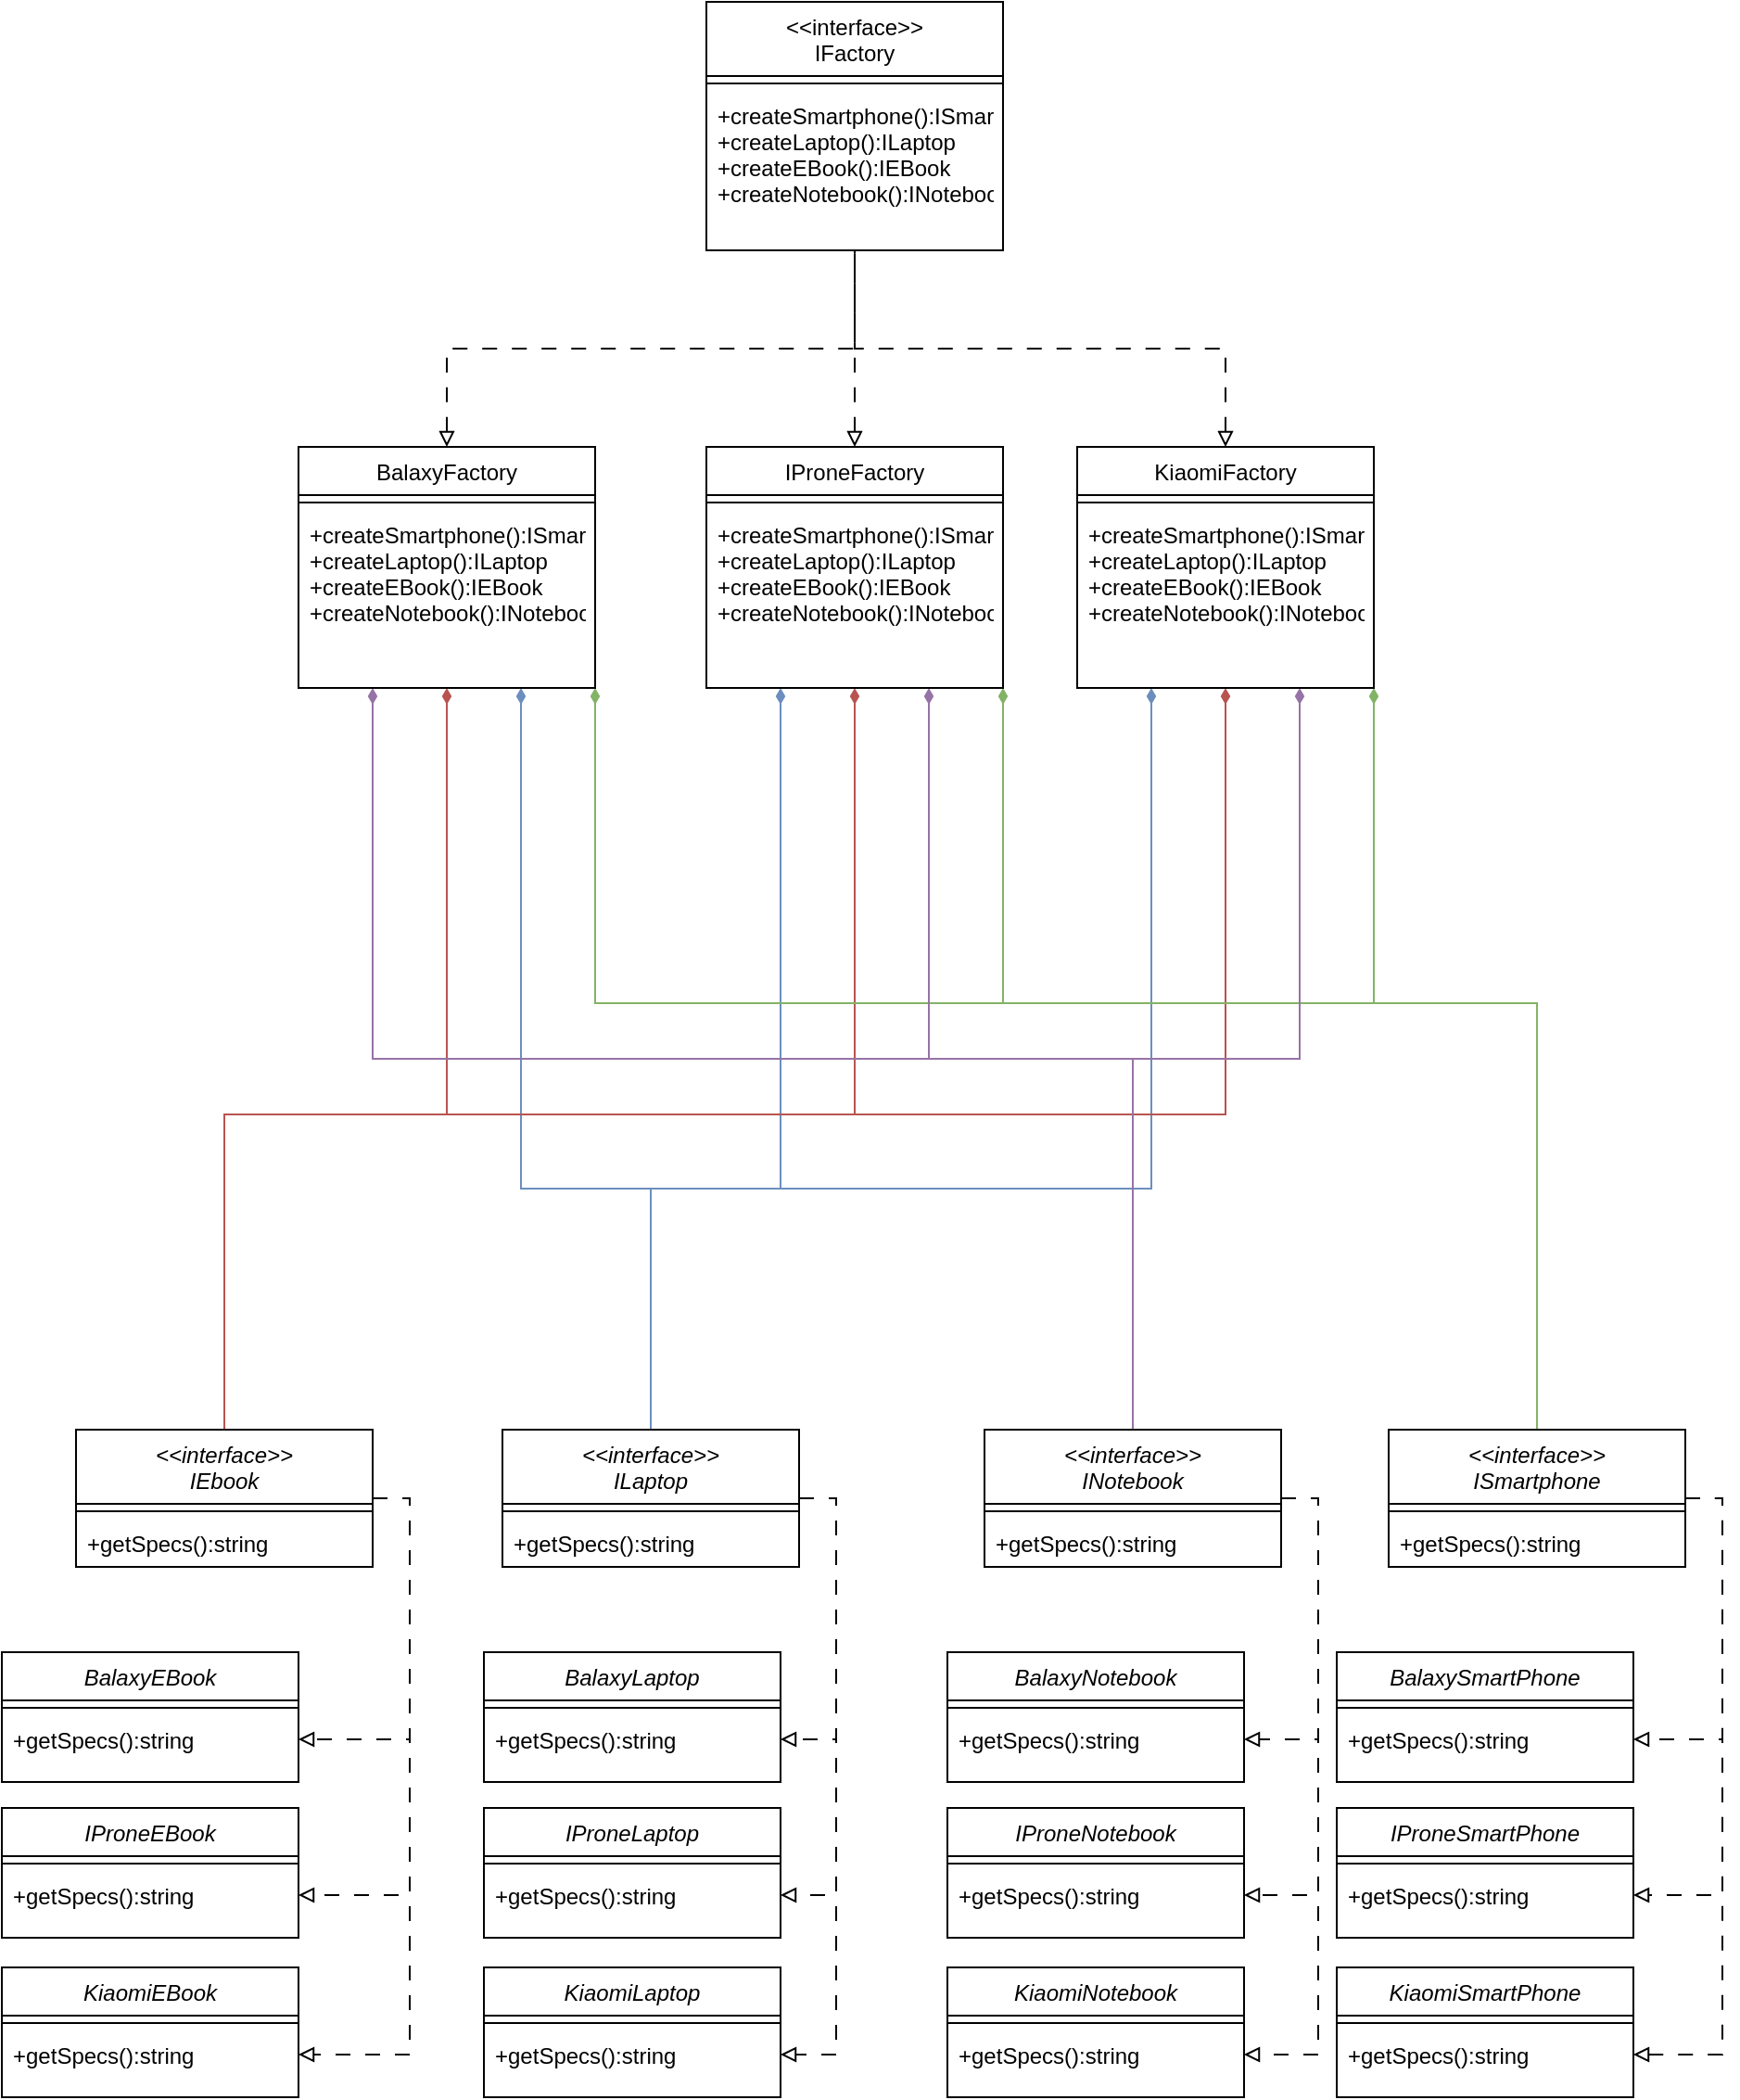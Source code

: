 <mxfile version="24.4.13" type="device">
  <diagram id="C5RBs43oDa-KdzZeNtuy" name="Page-1">
    <mxGraphModel dx="2127" dy="1825" grid="1" gridSize="10" guides="1" tooltips="1" connect="1" arrows="1" fold="1" page="1" pageScale="1" pageWidth="827" pageHeight="1169" math="0" shadow="0">
      <root>
        <mxCell id="WIyWlLk6GJQsqaUBKTNV-0" />
        <mxCell id="WIyWlLk6GJQsqaUBKTNV-1" parent="WIyWlLk6GJQsqaUBKTNV-0" />
        <mxCell id="tYICWVvvMAolvrovgxeN-70" style="edgeStyle=orthogonalEdgeStyle;rounded=0;orthogonalLoop=1;jettySize=auto;html=1;exitX=1;exitY=0.5;exitDx=0;exitDy=0;entryX=1;entryY=0.5;entryDx=0;entryDy=0;dashed=1;dashPattern=8 8;endArrow=block;endFill=0;" edge="1" parent="WIyWlLk6GJQsqaUBKTNV-1" source="zkfFHV4jXpPFQw0GAbJ--0" target="tYICWVvvMAolvrovgxeN-29">
          <mxGeometry relative="1" as="geometry" />
        </mxCell>
        <mxCell id="tYICWVvvMAolvrovgxeN-71" style="edgeStyle=orthogonalEdgeStyle;rounded=0;orthogonalLoop=1;jettySize=auto;html=1;exitX=1;exitY=0.5;exitDx=0;exitDy=0;entryX=1;entryY=0.5;entryDx=0;entryDy=0;dashed=1;dashPattern=8 8;endArrow=block;endFill=0;" edge="1" parent="WIyWlLk6GJQsqaUBKTNV-1" source="zkfFHV4jXpPFQw0GAbJ--0" target="tYICWVvvMAolvrovgxeN-32">
          <mxGeometry relative="1" as="geometry" />
        </mxCell>
        <mxCell id="tYICWVvvMAolvrovgxeN-72" style="edgeStyle=orthogonalEdgeStyle;rounded=0;orthogonalLoop=1;jettySize=auto;html=1;exitX=1;exitY=0.5;exitDx=0;exitDy=0;dashed=1;dashPattern=8 8;endArrow=block;endFill=0;" edge="1" parent="WIyWlLk6GJQsqaUBKTNV-1" source="zkfFHV4jXpPFQw0GAbJ--0" target="tYICWVvvMAolvrovgxeN-35">
          <mxGeometry relative="1" as="geometry" />
        </mxCell>
        <mxCell id="tYICWVvvMAolvrovgxeN-81" style="edgeStyle=orthogonalEdgeStyle;rounded=0;orthogonalLoop=1;jettySize=auto;html=1;exitX=0.5;exitY=0;exitDx=0;exitDy=0;entryX=0.75;entryY=1;entryDx=0;entryDy=0;endArrow=diamondThin;endFill=1;fillColor=#dae8fc;strokeColor=#6c8ebf;" edge="1" parent="WIyWlLk6GJQsqaUBKTNV-1" source="zkfFHV4jXpPFQw0GAbJ--0" target="tYICWVvvMAolvrovgxeN-53">
          <mxGeometry relative="1" as="geometry">
            <Array as="points">
              <mxPoint x="170" y="-110" />
              <mxPoint x="100" y="-110" />
            </Array>
          </mxGeometry>
        </mxCell>
        <mxCell id="tYICWVvvMAolvrovgxeN-82" style="edgeStyle=orthogonalEdgeStyle;rounded=0;orthogonalLoop=1;jettySize=auto;html=1;exitX=0.5;exitY=0;exitDx=0;exitDy=0;entryX=0.25;entryY=1;entryDx=0;entryDy=0;endArrow=diamondThin;endFill=1;fillColor=#dae8fc;strokeColor=#6c8ebf;" edge="1" parent="WIyWlLk6GJQsqaUBKTNV-1" source="zkfFHV4jXpPFQw0GAbJ--0" target="tYICWVvvMAolvrovgxeN-50">
          <mxGeometry relative="1" as="geometry">
            <Array as="points">
              <mxPoint x="170" y="-110" />
              <mxPoint x="240" y="-110" />
            </Array>
          </mxGeometry>
        </mxCell>
        <mxCell id="tYICWVvvMAolvrovgxeN-83" style="edgeStyle=orthogonalEdgeStyle;rounded=0;orthogonalLoop=1;jettySize=auto;html=1;exitX=0.5;exitY=0;exitDx=0;exitDy=0;entryX=0.25;entryY=1;entryDx=0;entryDy=0;endArrow=diamondThin;endFill=1;fillColor=#dae8fc;strokeColor=#6c8ebf;" edge="1" parent="WIyWlLk6GJQsqaUBKTNV-1" source="zkfFHV4jXpPFQw0GAbJ--0" target="tYICWVvvMAolvrovgxeN-47">
          <mxGeometry relative="1" as="geometry">
            <Array as="points">
              <mxPoint x="170" y="-110" />
              <mxPoint x="440" y="-110" />
            </Array>
          </mxGeometry>
        </mxCell>
        <mxCell id="zkfFHV4jXpPFQw0GAbJ--0" value="&lt;&lt;interface&gt;&gt;&#xa;ILaptop" style="swimlane;fontStyle=2;align=center;verticalAlign=top;childLayout=stackLayout;horizontal=1;startSize=40;horizontalStack=0;resizeParent=1;resizeLast=0;collapsible=1;marginBottom=0;rounded=0;shadow=0;strokeWidth=1;" parent="WIyWlLk6GJQsqaUBKTNV-1" vertex="1">
          <mxGeometry x="90" y="20" width="160" height="74" as="geometry">
            <mxRectangle x="230" y="140" width="160" height="26" as="alternateBounds" />
          </mxGeometry>
        </mxCell>
        <mxCell id="zkfFHV4jXpPFQw0GAbJ--4" value="" style="line;html=1;strokeWidth=1;align=left;verticalAlign=middle;spacingTop=-1;spacingLeft=3;spacingRight=3;rotatable=0;labelPosition=right;points=[];portConstraint=eastwest;" parent="zkfFHV4jXpPFQw0GAbJ--0" vertex="1">
          <mxGeometry y="40" width="160" height="8" as="geometry" />
        </mxCell>
        <mxCell id="zkfFHV4jXpPFQw0GAbJ--5" value="+getSpecs():string" style="text;align=left;verticalAlign=top;spacingLeft=4;spacingRight=4;overflow=hidden;rotatable=0;points=[[0,0.5],[1,0.5]];portConstraint=eastwest;" parent="zkfFHV4jXpPFQw0GAbJ--0" vertex="1">
          <mxGeometry y="48" width="160" height="26" as="geometry" />
        </mxCell>
        <mxCell id="zkfFHV4jXpPFQw0GAbJ--17" value="&lt;&lt;interface&gt;&gt;&#xa;IFactory" style="swimlane;fontStyle=0;align=center;verticalAlign=top;childLayout=stackLayout;horizontal=1;startSize=40;horizontalStack=0;resizeParent=1;resizeLast=0;collapsible=1;marginBottom=0;rounded=0;shadow=0;strokeWidth=1;" parent="WIyWlLk6GJQsqaUBKTNV-1" vertex="1">
          <mxGeometry x="200" y="-750" width="160" height="134" as="geometry">
            <mxRectangle x="550" y="140" width="160" height="26" as="alternateBounds" />
          </mxGeometry>
        </mxCell>
        <mxCell id="zkfFHV4jXpPFQw0GAbJ--23" value="" style="line;html=1;strokeWidth=1;align=left;verticalAlign=middle;spacingTop=-1;spacingLeft=3;spacingRight=3;rotatable=0;labelPosition=right;points=[];portConstraint=eastwest;" parent="zkfFHV4jXpPFQw0GAbJ--17" vertex="1">
          <mxGeometry y="40" width="160" height="8" as="geometry" />
        </mxCell>
        <mxCell id="zkfFHV4jXpPFQw0GAbJ--25" value="+createSmartphone():ISmartPhone&#xa;+createLaptop():ILaptop&#xa;+createEBook():IEBook&#xa;+createNotebook():INotebook&#xa;" style="text;align=left;verticalAlign=top;spacingLeft=4;spacingRight=4;overflow=hidden;rotatable=0;points=[[0,0.5],[1,0.5]];portConstraint=eastwest;" parent="zkfFHV4jXpPFQw0GAbJ--17" vertex="1">
          <mxGeometry y="48" width="160" height="86" as="geometry" />
        </mxCell>
        <mxCell id="tYICWVvvMAolvrovgxeN-73" style="edgeStyle=orthogonalEdgeStyle;rounded=0;orthogonalLoop=1;jettySize=auto;html=1;exitX=1;exitY=0.5;exitDx=0;exitDy=0;dashed=1;dashPattern=8 8;endArrow=block;endFill=0;" edge="1" parent="WIyWlLk6GJQsqaUBKTNV-1" source="tYICWVvvMAolvrovgxeN-0" target="tYICWVvvMAolvrovgxeN-38">
          <mxGeometry relative="1" as="geometry" />
        </mxCell>
        <mxCell id="tYICWVvvMAolvrovgxeN-74" style="edgeStyle=orthogonalEdgeStyle;rounded=0;orthogonalLoop=1;jettySize=auto;html=1;exitX=1;exitY=0.5;exitDx=0;exitDy=0;entryX=1;entryY=0.5;entryDx=0;entryDy=0;dashed=1;dashPattern=8 8;endArrow=block;endFill=0;" edge="1" parent="WIyWlLk6GJQsqaUBKTNV-1" source="tYICWVvvMAolvrovgxeN-0" target="tYICWVvvMAolvrovgxeN-41">
          <mxGeometry relative="1" as="geometry" />
        </mxCell>
        <mxCell id="tYICWVvvMAolvrovgxeN-75" style="edgeStyle=orthogonalEdgeStyle;rounded=0;orthogonalLoop=1;jettySize=auto;html=1;exitX=1;exitY=0.5;exitDx=0;exitDy=0;entryX=1;entryY=0.5;entryDx=0;entryDy=0;dashed=1;dashPattern=8 8;endArrow=block;endFill=0;" edge="1" parent="WIyWlLk6GJQsqaUBKTNV-1" source="tYICWVvvMAolvrovgxeN-0" target="tYICWVvvMAolvrovgxeN-44">
          <mxGeometry relative="1" as="geometry" />
        </mxCell>
        <mxCell id="tYICWVvvMAolvrovgxeN-76" style="edgeStyle=orthogonalEdgeStyle;rounded=0;orthogonalLoop=1;jettySize=auto;html=1;exitX=0.5;exitY=0;exitDx=0;exitDy=0;entryX=0.5;entryY=1;entryDx=0;entryDy=0;startArrow=none;startFill=0;endArrow=diamondThin;endFill=1;fillColor=#f8cecc;strokeColor=#b85450;" edge="1" parent="WIyWlLk6GJQsqaUBKTNV-1" source="tYICWVvvMAolvrovgxeN-0" target="tYICWVvvMAolvrovgxeN-53">
          <mxGeometry relative="1" as="geometry">
            <Array as="points">
              <mxPoint x="-60" y="-150" />
              <mxPoint x="60" y="-150" />
            </Array>
          </mxGeometry>
        </mxCell>
        <mxCell id="tYICWVvvMAolvrovgxeN-77" style="edgeStyle=orthogonalEdgeStyle;rounded=0;orthogonalLoop=1;jettySize=auto;html=1;exitX=0.5;exitY=0;exitDx=0;exitDy=0;entryX=0.5;entryY=1;entryDx=0;entryDy=0;endArrow=diamondThin;endFill=1;fillColor=#f8cecc;strokeColor=#b85450;" edge="1" parent="WIyWlLk6GJQsqaUBKTNV-1" source="tYICWVvvMAolvrovgxeN-0" target="tYICWVvvMAolvrovgxeN-50">
          <mxGeometry relative="1" as="geometry">
            <Array as="points">
              <mxPoint x="-60" y="-150" />
              <mxPoint x="280" y="-150" />
            </Array>
          </mxGeometry>
        </mxCell>
        <mxCell id="tYICWVvvMAolvrovgxeN-78" style="edgeStyle=orthogonalEdgeStyle;rounded=0;orthogonalLoop=1;jettySize=auto;html=1;exitX=0.5;exitY=0;exitDx=0;exitDy=0;entryX=0.5;entryY=1;entryDx=0;entryDy=0;endArrow=diamondThin;endFill=1;fillColor=#f8cecc;strokeColor=#b85450;" edge="1" parent="WIyWlLk6GJQsqaUBKTNV-1" source="tYICWVvvMAolvrovgxeN-0" target="tYICWVvvMAolvrovgxeN-47">
          <mxGeometry relative="1" as="geometry">
            <Array as="points">
              <mxPoint x="-60" y="-150" />
              <mxPoint x="480" y="-150" />
            </Array>
          </mxGeometry>
        </mxCell>
        <mxCell id="tYICWVvvMAolvrovgxeN-0" value="&lt;&lt;interface&gt;&gt;&#xa;IEbook" style="swimlane;fontStyle=2;align=center;verticalAlign=top;childLayout=stackLayout;horizontal=1;startSize=40;horizontalStack=0;resizeParent=1;resizeLast=0;collapsible=1;marginBottom=0;rounded=0;shadow=0;strokeWidth=1;" vertex="1" parent="WIyWlLk6GJQsqaUBKTNV-1">
          <mxGeometry x="-140" y="20" width="160" height="74" as="geometry">
            <mxRectangle x="230" y="140" width="160" height="26" as="alternateBounds" />
          </mxGeometry>
        </mxCell>
        <mxCell id="tYICWVvvMAolvrovgxeN-1" value="" style="line;html=1;strokeWidth=1;align=left;verticalAlign=middle;spacingTop=-1;spacingLeft=3;spacingRight=3;rotatable=0;labelPosition=right;points=[];portConstraint=eastwest;" vertex="1" parent="tYICWVvvMAolvrovgxeN-0">
          <mxGeometry y="40" width="160" height="8" as="geometry" />
        </mxCell>
        <mxCell id="tYICWVvvMAolvrovgxeN-2" value="+getSpecs():string" style="text;align=left;verticalAlign=top;spacingLeft=4;spacingRight=4;overflow=hidden;rotatable=0;points=[[0,0.5],[1,0.5]];portConstraint=eastwest;" vertex="1" parent="tYICWVvvMAolvrovgxeN-0">
          <mxGeometry y="48" width="160" height="26" as="geometry" />
        </mxCell>
        <mxCell id="tYICWVvvMAolvrovgxeN-64" style="edgeStyle=orthogonalEdgeStyle;rounded=0;orthogonalLoop=1;jettySize=auto;html=1;exitX=1;exitY=0.5;exitDx=0;exitDy=0;entryX=1;entryY=0.5;entryDx=0;entryDy=0;dashed=1;dashPattern=8 8;endArrow=block;endFill=0;" edge="1" parent="WIyWlLk6GJQsqaUBKTNV-1" source="tYICWVvvMAolvrovgxeN-3" target="tYICWVvvMAolvrovgxeN-14">
          <mxGeometry relative="1" as="geometry" />
        </mxCell>
        <mxCell id="tYICWVvvMAolvrovgxeN-65" style="edgeStyle=orthogonalEdgeStyle;rounded=0;orthogonalLoop=1;jettySize=auto;html=1;exitX=1;exitY=0.5;exitDx=0;exitDy=0;entryX=1;entryY=0.5;entryDx=0;entryDy=0;dashed=1;dashPattern=8 8;endArrow=block;endFill=0;" edge="1" parent="WIyWlLk6GJQsqaUBKTNV-1" source="tYICWVvvMAolvrovgxeN-3" target="tYICWVvvMAolvrovgxeN-17">
          <mxGeometry relative="1" as="geometry" />
        </mxCell>
        <mxCell id="tYICWVvvMAolvrovgxeN-87" style="edgeStyle=orthogonalEdgeStyle;rounded=0;orthogonalLoop=1;jettySize=auto;html=1;exitX=0.5;exitY=0;exitDx=0;exitDy=0;entryX=1;entryY=1;entryDx=0;entryDy=0;endArrow=diamondThin;endFill=1;fillColor=#d5e8d4;strokeColor=#82b366;" edge="1" parent="WIyWlLk6GJQsqaUBKTNV-1" source="tYICWVvvMAolvrovgxeN-3" target="tYICWVvvMAolvrovgxeN-47">
          <mxGeometry relative="1" as="geometry">
            <Array as="points">
              <mxPoint x="648" y="-210" />
              <mxPoint x="560" y="-210" />
            </Array>
          </mxGeometry>
        </mxCell>
        <mxCell id="tYICWVvvMAolvrovgxeN-88" style="edgeStyle=orthogonalEdgeStyle;rounded=0;orthogonalLoop=1;jettySize=auto;html=1;exitX=0.5;exitY=0;exitDx=0;exitDy=0;entryX=1;entryY=1;entryDx=0;entryDy=0;endArrow=diamondThin;endFill=1;fillColor=#d5e8d4;strokeColor=#82b366;" edge="1" parent="WIyWlLk6GJQsqaUBKTNV-1" source="tYICWVvvMAolvrovgxeN-3" target="tYICWVvvMAolvrovgxeN-50">
          <mxGeometry relative="1" as="geometry">
            <Array as="points">
              <mxPoint x="648" y="-210" />
              <mxPoint x="360" y="-210" />
            </Array>
          </mxGeometry>
        </mxCell>
        <mxCell id="tYICWVvvMAolvrovgxeN-89" style="edgeStyle=orthogonalEdgeStyle;rounded=0;orthogonalLoop=1;jettySize=auto;html=1;exitX=0.5;exitY=0;exitDx=0;exitDy=0;entryX=1;entryY=1;entryDx=0;entryDy=0;endArrow=diamondThin;endFill=1;fillColor=#d5e8d4;strokeColor=#82b366;" edge="1" parent="WIyWlLk6GJQsqaUBKTNV-1" source="tYICWVvvMAolvrovgxeN-3" target="tYICWVvvMAolvrovgxeN-53">
          <mxGeometry relative="1" as="geometry">
            <Array as="points">
              <mxPoint x="648" y="-210" />
              <mxPoint x="140" y="-210" />
            </Array>
          </mxGeometry>
        </mxCell>
        <mxCell id="tYICWVvvMAolvrovgxeN-3" value="&lt;&lt;interface&gt;&gt;&#xa;ISmartphone" style="swimlane;fontStyle=2;align=center;verticalAlign=top;childLayout=stackLayout;horizontal=1;startSize=40;horizontalStack=0;resizeParent=1;resizeLast=0;collapsible=1;marginBottom=0;rounded=0;shadow=0;strokeWidth=1;" vertex="1" parent="WIyWlLk6GJQsqaUBKTNV-1">
          <mxGeometry x="568" y="20" width="160" height="74" as="geometry">
            <mxRectangle x="230" y="140" width="160" height="26" as="alternateBounds" />
          </mxGeometry>
        </mxCell>
        <mxCell id="tYICWVvvMAolvrovgxeN-4" value="" style="line;html=1;strokeWidth=1;align=left;verticalAlign=middle;spacingTop=-1;spacingLeft=3;spacingRight=3;rotatable=0;labelPosition=right;points=[];portConstraint=eastwest;" vertex="1" parent="tYICWVvvMAolvrovgxeN-3">
          <mxGeometry y="40" width="160" height="8" as="geometry" />
        </mxCell>
        <mxCell id="tYICWVvvMAolvrovgxeN-5" value="+getSpecs():string" style="text;align=left;verticalAlign=top;spacingLeft=4;spacingRight=4;overflow=hidden;rotatable=0;points=[[0,0.5],[1,0.5]];portConstraint=eastwest;" vertex="1" parent="tYICWVvvMAolvrovgxeN-3">
          <mxGeometry y="48" width="160" height="26" as="geometry" />
        </mxCell>
        <mxCell id="tYICWVvvMAolvrovgxeN-66" style="edgeStyle=orthogonalEdgeStyle;rounded=0;orthogonalLoop=1;jettySize=auto;html=1;exitX=1;exitY=0.5;exitDx=0;exitDy=0;entryX=1;entryY=0.5;entryDx=0;entryDy=0;dashed=1;dashPattern=8 8;endArrow=block;endFill=0;" edge="1" parent="WIyWlLk6GJQsqaUBKTNV-1" source="tYICWVvvMAolvrovgxeN-6" target="tYICWVvvMAolvrovgxeN-20">
          <mxGeometry relative="1" as="geometry" />
        </mxCell>
        <mxCell id="tYICWVvvMAolvrovgxeN-67" style="edgeStyle=orthogonalEdgeStyle;rounded=0;orthogonalLoop=1;jettySize=auto;html=1;exitX=1;exitY=0.5;exitDx=0;exitDy=0;entryX=1;entryY=0.5;entryDx=0;entryDy=0;dashed=1;dashPattern=8 8;endArrow=block;endFill=0;" edge="1" parent="WIyWlLk6GJQsqaUBKTNV-1" source="tYICWVvvMAolvrovgxeN-6" target="tYICWVvvMAolvrovgxeN-23">
          <mxGeometry relative="1" as="geometry" />
        </mxCell>
        <mxCell id="tYICWVvvMAolvrovgxeN-68" style="edgeStyle=orthogonalEdgeStyle;rounded=0;orthogonalLoop=1;jettySize=auto;html=1;exitX=1;exitY=0.5;exitDx=0;exitDy=0;dashed=1;dashPattern=8 8;endArrow=block;endFill=0;" edge="1" parent="WIyWlLk6GJQsqaUBKTNV-1" source="tYICWVvvMAolvrovgxeN-6" target="tYICWVvvMAolvrovgxeN-26">
          <mxGeometry relative="1" as="geometry" />
        </mxCell>
        <mxCell id="tYICWVvvMAolvrovgxeN-84" style="edgeStyle=orthogonalEdgeStyle;rounded=0;orthogonalLoop=1;jettySize=auto;html=1;exitX=0.5;exitY=0;exitDx=0;exitDy=0;entryX=0.25;entryY=1;entryDx=0;entryDy=0;endArrow=diamondThin;endFill=1;fillColor=#e1d5e7;strokeColor=#9673a6;" edge="1" parent="WIyWlLk6GJQsqaUBKTNV-1" source="tYICWVvvMAolvrovgxeN-6" target="tYICWVvvMAolvrovgxeN-53">
          <mxGeometry relative="1" as="geometry" />
        </mxCell>
        <mxCell id="tYICWVvvMAolvrovgxeN-85" style="edgeStyle=orthogonalEdgeStyle;rounded=0;orthogonalLoop=1;jettySize=auto;html=1;exitX=0.5;exitY=0;exitDx=0;exitDy=0;entryX=0.75;entryY=1;entryDx=0;entryDy=0;endArrow=diamondThin;endFill=1;fillColor=#e1d5e7;strokeColor=#9673a6;" edge="1" parent="WIyWlLk6GJQsqaUBKTNV-1" source="tYICWVvvMAolvrovgxeN-6" target="tYICWVvvMAolvrovgxeN-50">
          <mxGeometry relative="1" as="geometry" />
        </mxCell>
        <mxCell id="tYICWVvvMAolvrovgxeN-86" style="edgeStyle=orthogonalEdgeStyle;rounded=0;orthogonalLoop=1;jettySize=auto;html=1;exitX=0.5;exitY=0;exitDx=0;exitDy=0;entryX=0.75;entryY=1;entryDx=0;entryDy=0;endArrow=diamondThin;endFill=1;fillColor=#e1d5e7;strokeColor=#9673a6;" edge="1" parent="WIyWlLk6GJQsqaUBKTNV-1" source="tYICWVvvMAolvrovgxeN-6" target="tYICWVvvMAolvrovgxeN-47">
          <mxGeometry relative="1" as="geometry" />
        </mxCell>
        <mxCell id="tYICWVvvMAolvrovgxeN-6" value="&lt;&lt;interface&gt;&gt;&#xa;INotebook" style="swimlane;fontStyle=2;align=center;verticalAlign=top;childLayout=stackLayout;horizontal=1;startSize=40;horizontalStack=0;resizeParent=1;resizeLast=0;collapsible=1;marginBottom=0;rounded=0;shadow=0;strokeWidth=1;" vertex="1" parent="WIyWlLk6GJQsqaUBKTNV-1">
          <mxGeometry x="350" y="20" width="160" height="74" as="geometry">
            <mxRectangle x="230" y="140" width="160" height="26" as="alternateBounds" />
          </mxGeometry>
        </mxCell>
        <mxCell id="tYICWVvvMAolvrovgxeN-7" value="" style="line;html=1;strokeWidth=1;align=left;verticalAlign=middle;spacingTop=-1;spacingLeft=3;spacingRight=3;rotatable=0;labelPosition=right;points=[];portConstraint=eastwest;" vertex="1" parent="tYICWVvvMAolvrovgxeN-6">
          <mxGeometry y="40" width="160" height="8" as="geometry" />
        </mxCell>
        <mxCell id="tYICWVvvMAolvrovgxeN-8" value="+getSpecs():string" style="text;align=left;verticalAlign=top;spacingLeft=4;spacingRight=4;overflow=hidden;rotatable=0;points=[[0,0.5],[1,0.5]];portConstraint=eastwest;" vertex="1" parent="tYICWVvvMAolvrovgxeN-6">
          <mxGeometry y="48" width="160" height="26" as="geometry" />
        </mxCell>
        <mxCell id="tYICWVvvMAolvrovgxeN-9" value="KiaomiSmartPhone" style="swimlane;fontStyle=2;align=center;verticalAlign=top;childLayout=stackLayout;horizontal=1;startSize=26;horizontalStack=0;resizeParent=1;resizeLast=0;collapsible=1;marginBottom=0;rounded=0;shadow=0;strokeWidth=1;" vertex="1" parent="WIyWlLk6GJQsqaUBKTNV-1">
          <mxGeometry x="540" y="310" width="160" height="70" as="geometry">
            <mxRectangle x="230" y="140" width="160" height="26" as="alternateBounds" />
          </mxGeometry>
        </mxCell>
        <mxCell id="tYICWVvvMAolvrovgxeN-10" value="" style="line;html=1;strokeWidth=1;align=left;verticalAlign=middle;spacingTop=-1;spacingLeft=3;spacingRight=3;rotatable=0;labelPosition=right;points=[];portConstraint=eastwest;" vertex="1" parent="tYICWVvvMAolvrovgxeN-9">
          <mxGeometry y="26" width="160" height="8" as="geometry" />
        </mxCell>
        <mxCell id="tYICWVvvMAolvrovgxeN-11" value="+getSpecs():string" style="text;align=left;verticalAlign=top;spacingLeft=4;spacingRight=4;overflow=hidden;rotatable=0;points=[[0,0.5],[1,0.5]];portConstraint=eastwest;" vertex="1" parent="tYICWVvvMAolvrovgxeN-9">
          <mxGeometry y="34" width="160" height="26" as="geometry" />
        </mxCell>
        <mxCell id="tYICWVvvMAolvrovgxeN-12" value="IProneSmartPhone" style="swimlane;fontStyle=2;align=center;verticalAlign=top;childLayout=stackLayout;horizontal=1;startSize=26;horizontalStack=0;resizeParent=1;resizeLast=0;collapsible=1;marginBottom=0;rounded=0;shadow=0;strokeWidth=1;" vertex="1" parent="WIyWlLk6GJQsqaUBKTNV-1">
          <mxGeometry x="540" y="224" width="160" height="70" as="geometry">
            <mxRectangle x="230" y="140" width="160" height="26" as="alternateBounds" />
          </mxGeometry>
        </mxCell>
        <mxCell id="tYICWVvvMAolvrovgxeN-13" value="" style="line;html=1;strokeWidth=1;align=left;verticalAlign=middle;spacingTop=-1;spacingLeft=3;spacingRight=3;rotatable=0;labelPosition=right;points=[];portConstraint=eastwest;" vertex="1" parent="tYICWVvvMAolvrovgxeN-12">
          <mxGeometry y="26" width="160" height="8" as="geometry" />
        </mxCell>
        <mxCell id="tYICWVvvMAolvrovgxeN-14" value="+getSpecs():string" style="text;align=left;verticalAlign=top;spacingLeft=4;spacingRight=4;overflow=hidden;rotatable=0;points=[[0,0.5],[1,0.5]];portConstraint=eastwest;" vertex="1" parent="tYICWVvvMAolvrovgxeN-12">
          <mxGeometry y="34" width="160" height="26" as="geometry" />
        </mxCell>
        <mxCell id="tYICWVvvMAolvrovgxeN-15" value="BalaxySmartPhone" style="swimlane;fontStyle=2;align=center;verticalAlign=top;childLayout=stackLayout;horizontal=1;startSize=26;horizontalStack=0;resizeParent=1;resizeLast=0;collapsible=1;marginBottom=0;rounded=0;shadow=0;strokeWidth=1;" vertex="1" parent="WIyWlLk6GJQsqaUBKTNV-1">
          <mxGeometry x="540" y="140" width="160" height="70" as="geometry">
            <mxRectangle x="230" y="140" width="160" height="26" as="alternateBounds" />
          </mxGeometry>
        </mxCell>
        <mxCell id="tYICWVvvMAolvrovgxeN-16" value="" style="line;html=1;strokeWidth=1;align=left;verticalAlign=middle;spacingTop=-1;spacingLeft=3;spacingRight=3;rotatable=0;labelPosition=right;points=[];portConstraint=eastwest;" vertex="1" parent="tYICWVvvMAolvrovgxeN-15">
          <mxGeometry y="26" width="160" height="8" as="geometry" />
        </mxCell>
        <mxCell id="tYICWVvvMAolvrovgxeN-17" value="+getSpecs():string" style="text;align=left;verticalAlign=top;spacingLeft=4;spacingRight=4;overflow=hidden;rotatable=0;points=[[0,0.5],[1,0.5]];portConstraint=eastwest;" vertex="1" parent="tYICWVvvMAolvrovgxeN-15">
          <mxGeometry y="34" width="160" height="26" as="geometry" />
        </mxCell>
        <mxCell id="tYICWVvvMAolvrovgxeN-18" value="KiaomiNotebook" style="swimlane;fontStyle=2;align=center;verticalAlign=top;childLayout=stackLayout;horizontal=1;startSize=26;horizontalStack=0;resizeParent=1;resizeLast=0;collapsible=1;marginBottom=0;rounded=0;shadow=0;strokeWidth=1;" vertex="1" parent="WIyWlLk6GJQsqaUBKTNV-1">
          <mxGeometry x="330" y="310" width="160" height="70" as="geometry">
            <mxRectangle x="230" y="140" width="160" height="26" as="alternateBounds" />
          </mxGeometry>
        </mxCell>
        <mxCell id="tYICWVvvMAolvrovgxeN-19" value="" style="line;html=1;strokeWidth=1;align=left;verticalAlign=middle;spacingTop=-1;spacingLeft=3;spacingRight=3;rotatable=0;labelPosition=right;points=[];portConstraint=eastwest;" vertex="1" parent="tYICWVvvMAolvrovgxeN-18">
          <mxGeometry y="26" width="160" height="8" as="geometry" />
        </mxCell>
        <mxCell id="tYICWVvvMAolvrovgxeN-20" value="+getSpecs():string" style="text;align=left;verticalAlign=top;spacingLeft=4;spacingRight=4;overflow=hidden;rotatable=0;points=[[0,0.5],[1,0.5]];portConstraint=eastwest;" vertex="1" parent="tYICWVvvMAolvrovgxeN-18">
          <mxGeometry y="34" width="160" height="26" as="geometry" />
        </mxCell>
        <mxCell id="tYICWVvvMAolvrovgxeN-21" value="IProneNotebook" style="swimlane;fontStyle=2;align=center;verticalAlign=top;childLayout=stackLayout;horizontal=1;startSize=26;horizontalStack=0;resizeParent=1;resizeLast=0;collapsible=1;marginBottom=0;rounded=0;shadow=0;strokeWidth=1;" vertex="1" parent="WIyWlLk6GJQsqaUBKTNV-1">
          <mxGeometry x="330" y="224" width="160" height="70" as="geometry">
            <mxRectangle x="230" y="140" width="160" height="26" as="alternateBounds" />
          </mxGeometry>
        </mxCell>
        <mxCell id="tYICWVvvMAolvrovgxeN-22" value="" style="line;html=1;strokeWidth=1;align=left;verticalAlign=middle;spacingTop=-1;spacingLeft=3;spacingRight=3;rotatable=0;labelPosition=right;points=[];portConstraint=eastwest;" vertex="1" parent="tYICWVvvMAolvrovgxeN-21">
          <mxGeometry y="26" width="160" height="8" as="geometry" />
        </mxCell>
        <mxCell id="tYICWVvvMAolvrovgxeN-23" value="+getSpecs():string" style="text;align=left;verticalAlign=top;spacingLeft=4;spacingRight=4;overflow=hidden;rotatable=0;points=[[0,0.5],[1,0.5]];portConstraint=eastwest;" vertex="1" parent="tYICWVvvMAolvrovgxeN-21">
          <mxGeometry y="34" width="160" height="26" as="geometry" />
        </mxCell>
        <mxCell id="tYICWVvvMAolvrovgxeN-24" value="BalaxyNotebook" style="swimlane;fontStyle=2;align=center;verticalAlign=top;childLayout=stackLayout;horizontal=1;startSize=26;horizontalStack=0;resizeParent=1;resizeLast=0;collapsible=1;marginBottom=0;rounded=0;shadow=0;strokeWidth=1;" vertex="1" parent="WIyWlLk6GJQsqaUBKTNV-1">
          <mxGeometry x="330" y="140" width="160" height="70" as="geometry">
            <mxRectangle x="230" y="140" width="160" height="26" as="alternateBounds" />
          </mxGeometry>
        </mxCell>
        <mxCell id="tYICWVvvMAolvrovgxeN-25" value="" style="line;html=1;strokeWidth=1;align=left;verticalAlign=middle;spacingTop=-1;spacingLeft=3;spacingRight=3;rotatable=0;labelPosition=right;points=[];portConstraint=eastwest;" vertex="1" parent="tYICWVvvMAolvrovgxeN-24">
          <mxGeometry y="26" width="160" height="8" as="geometry" />
        </mxCell>
        <mxCell id="tYICWVvvMAolvrovgxeN-26" value="+getSpecs():string" style="text;align=left;verticalAlign=top;spacingLeft=4;spacingRight=4;overflow=hidden;rotatable=0;points=[[0,0.5],[1,0.5]];portConstraint=eastwest;" vertex="1" parent="tYICWVvvMAolvrovgxeN-24">
          <mxGeometry y="34" width="160" height="26" as="geometry" />
        </mxCell>
        <mxCell id="tYICWVvvMAolvrovgxeN-27" value="KiaomiLaptop" style="swimlane;fontStyle=2;align=center;verticalAlign=top;childLayout=stackLayout;horizontal=1;startSize=26;horizontalStack=0;resizeParent=1;resizeLast=0;collapsible=1;marginBottom=0;rounded=0;shadow=0;strokeWidth=1;" vertex="1" parent="WIyWlLk6GJQsqaUBKTNV-1">
          <mxGeometry x="80" y="310" width="160" height="70" as="geometry">
            <mxRectangle x="230" y="140" width="160" height="26" as="alternateBounds" />
          </mxGeometry>
        </mxCell>
        <mxCell id="tYICWVvvMAolvrovgxeN-28" value="" style="line;html=1;strokeWidth=1;align=left;verticalAlign=middle;spacingTop=-1;spacingLeft=3;spacingRight=3;rotatable=0;labelPosition=right;points=[];portConstraint=eastwest;" vertex="1" parent="tYICWVvvMAolvrovgxeN-27">
          <mxGeometry y="26" width="160" height="8" as="geometry" />
        </mxCell>
        <mxCell id="tYICWVvvMAolvrovgxeN-29" value="+getSpecs():string" style="text;align=left;verticalAlign=top;spacingLeft=4;spacingRight=4;overflow=hidden;rotatable=0;points=[[0,0.5],[1,0.5]];portConstraint=eastwest;" vertex="1" parent="tYICWVvvMAolvrovgxeN-27">
          <mxGeometry y="34" width="160" height="26" as="geometry" />
        </mxCell>
        <mxCell id="tYICWVvvMAolvrovgxeN-30" value="IProneLaptop" style="swimlane;fontStyle=2;align=center;verticalAlign=top;childLayout=stackLayout;horizontal=1;startSize=26;horizontalStack=0;resizeParent=1;resizeLast=0;collapsible=1;marginBottom=0;rounded=0;shadow=0;strokeWidth=1;" vertex="1" parent="WIyWlLk6GJQsqaUBKTNV-1">
          <mxGeometry x="80" y="224" width="160" height="70" as="geometry">
            <mxRectangle x="230" y="140" width="160" height="26" as="alternateBounds" />
          </mxGeometry>
        </mxCell>
        <mxCell id="tYICWVvvMAolvrovgxeN-31" value="" style="line;html=1;strokeWidth=1;align=left;verticalAlign=middle;spacingTop=-1;spacingLeft=3;spacingRight=3;rotatable=0;labelPosition=right;points=[];portConstraint=eastwest;" vertex="1" parent="tYICWVvvMAolvrovgxeN-30">
          <mxGeometry y="26" width="160" height="8" as="geometry" />
        </mxCell>
        <mxCell id="tYICWVvvMAolvrovgxeN-32" value="+getSpecs():string" style="text;align=left;verticalAlign=top;spacingLeft=4;spacingRight=4;overflow=hidden;rotatable=0;points=[[0,0.5],[1,0.5]];portConstraint=eastwest;" vertex="1" parent="tYICWVvvMAolvrovgxeN-30">
          <mxGeometry y="34" width="160" height="26" as="geometry" />
        </mxCell>
        <mxCell id="tYICWVvvMAolvrovgxeN-33" value="BalaxyLaptop" style="swimlane;fontStyle=2;align=center;verticalAlign=top;childLayout=stackLayout;horizontal=1;startSize=26;horizontalStack=0;resizeParent=1;resizeLast=0;collapsible=1;marginBottom=0;rounded=0;shadow=0;strokeWidth=1;" vertex="1" parent="WIyWlLk6GJQsqaUBKTNV-1">
          <mxGeometry x="80" y="140" width="160" height="70" as="geometry">
            <mxRectangle x="230" y="140" width="160" height="26" as="alternateBounds" />
          </mxGeometry>
        </mxCell>
        <mxCell id="tYICWVvvMAolvrovgxeN-34" value="" style="line;html=1;strokeWidth=1;align=left;verticalAlign=middle;spacingTop=-1;spacingLeft=3;spacingRight=3;rotatable=0;labelPosition=right;points=[];portConstraint=eastwest;" vertex="1" parent="tYICWVvvMAolvrovgxeN-33">
          <mxGeometry y="26" width="160" height="8" as="geometry" />
        </mxCell>
        <mxCell id="tYICWVvvMAolvrovgxeN-35" value="+getSpecs():string" style="text;align=left;verticalAlign=top;spacingLeft=4;spacingRight=4;overflow=hidden;rotatable=0;points=[[0,0.5],[1,0.5]];portConstraint=eastwest;" vertex="1" parent="tYICWVvvMAolvrovgxeN-33">
          <mxGeometry y="34" width="160" height="26" as="geometry" />
        </mxCell>
        <mxCell id="tYICWVvvMAolvrovgxeN-36" value="KiaomiEBook" style="swimlane;fontStyle=2;align=center;verticalAlign=top;childLayout=stackLayout;horizontal=1;startSize=26;horizontalStack=0;resizeParent=1;resizeLast=0;collapsible=1;marginBottom=0;rounded=0;shadow=0;strokeWidth=1;" vertex="1" parent="WIyWlLk6GJQsqaUBKTNV-1">
          <mxGeometry x="-180" y="310" width="160" height="70" as="geometry">
            <mxRectangle x="230" y="140" width="160" height="26" as="alternateBounds" />
          </mxGeometry>
        </mxCell>
        <mxCell id="tYICWVvvMAolvrovgxeN-37" value="" style="line;html=1;strokeWidth=1;align=left;verticalAlign=middle;spacingTop=-1;spacingLeft=3;spacingRight=3;rotatable=0;labelPosition=right;points=[];portConstraint=eastwest;" vertex="1" parent="tYICWVvvMAolvrovgxeN-36">
          <mxGeometry y="26" width="160" height="8" as="geometry" />
        </mxCell>
        <mxCell id="tYICWVvvMAolvrovgxeN-38" value="+getSpecs():string" style="text;align=left;verticalAlign=top;spacingLeft=4;spacingRight=4;overflow=hidden;rotatable=0;points=[[0,0.5],[1,0.5]];portConstraint=eastwest;" vertex="1" parent="tYICWVvvMAolvrovgxeN-36">
          <mxGeometry y="34" width="160" height="26" as="geometry" />
        </mxCell>
        <mxCell id="tYICWVvvMAolvrovgxeN-39" value="IProneEBook" style="swimlane;fontStyle=2;align=center;verticalAlign=top;childLayout=stackLayout;horizontal=1;startSize=26;horizontalStack=0;resizeParent=1;resizeLast=0;collapsible=1;marginBottom=0;rounded=0;shadow=0;strokeWidth=1;" vertex="1" parent="WIyWlLk6GJQsqaUBKTNV-1">
          <mxGeometry x="-180" y="224" width="160" height="70" as="geometry">
            <mxRectangle x="230" y="140" width="160" height="26" as="alternateBounds" />
          </mxGeometry>
        </mxCell>
        <mxCell id="tYICWVvvMAolvrovgxeN-40" value="" style="line;html=1;strokeWidth=1;align=left;verticalAlign=middle;spacingTop=-1;spacingLeft=3;spacingRight=3;rotatable=0;labelPosition=right;points=[];portConstraint=eastwest;" vertex="1" parent="tYICWVvvMAolvrovgxeN-39">
          <mxGeometry y="26" width="160" height="8" as="geometry" />
        </mxCell>
        <mxCell id="tYICWVvvMAolvrovgxeN-41" value="+getSpecs():string" style="text;align=left;verticalAlign=top;spacingLeft=4;spacingRight=4;overflow=hidden;rotatable=0;points=[[0,0.5],[1,0.5]];portConstraint=eastwest;" vertex="1" parent="tYICWVvvMAolvrovgxeN-39">
          <mxGeometry y="34" width="160" height="26" as="geometry" />
        </mxCell>
        <mxCell id="tYICWVvvMAolvrovgxeN-42" value="BalaxyEBook" style="swimlane;fontStyle=2;align=center;verticalAlign=top;childLayout=stackLayout;horizontal=1;startSize=26;horizontalStack=0;resizeParent=1;resizeLast=0;collapsible=1;marginBottom=0;rounded=0;shadow=0;strokeWidth=1;" vertex="1" parent="WIyWlLk6GJQsqaUBKTNV-1">
          <mxGeometry x="-180" y="140" width="160" height="70" as="geometry">
            <mxRectangle x="230" y="140" width="160" height="26" as="alternateBounds" />
          </mxGeometry>
        </mxCell>
        <mxCell id="tYICWVvvMAolvrovgxeN-43" value="" style="line;html=1;strokeWidth=1;align=left;verticalAlign=middle;spacingTop=-1;spacingLeft=3;spacingRight=3;rotatable=0;labelPosition=right;points=[];portConstraint=eastwest;" vertex="1" parent="tYICWVvvMAolvrovgxeN-42">
          <mxGeometry y="26" width="160" height="8" as="geometry" />
        </mxCell>
        <mxCell id="tYICWVvvMAolvrovgxeN-44" value="+getSpecs():string" style="text;align=left;verticalAlign=top;spacingLeft=4;spacingRight=4;overflow=hidden;rotatable=0;points=[[0,0.5],[1,0.5]];portConstraint=eastwest;" vertex="1" parent="tYICWVvvMAolvrovgxeN-42">
          <mxGeometry y="34" width="160" height="26" as="geometry" />
        </mxCell>
        <mxCell id="tYICWVvvMAolvrovgxeN-60" style="edgeStyle=orthogonalEdgeStyle;rounded=0;orthogonalLoop=1;jettySize=auto;html=1;exitX=0.5;exitY=0;exitDx=0;exitDy=0;dashed=1;endArrow=none;endFill=0;startArrow=block;startFill=0;dashPattern=8 8;" edge="1" parent="WIyWlLk6GJQsqaUBKTNV-1" source="tYICWVvvMAolvrovgxeN-47" target="zkfFHV4jXpPFQw0GAbJ--17">
          <mxGeometry relative="1" as="geometry" />
        </mxCell>
        <mxCell id="tYICWVvvMAolvrovgxeN-47" value="KiaomiFactory" style="swimlane;fontStyle=0;align=center;verticalAlign=top;childLayout=stackLayout;horizontal=1;startSize=26;horizontalStack=0;resizeParent=1;resizeLast=0;collapsible=1;marginBottom=0;rounded=0;shadow=0;strokeWidth=1;" vertex="1" parent="WIyWlLk6GJQsqaUBKTNV-1">
          <mxGeometry x="400" y="-510" width="160" height="130" as="geometry">
            <mxRectangle x="550" y="140" width="160" height="26" as="alternateBounds" />
          </mxGeometry>
        </mxCell>
        <mxCell id="tYICWVvvMAolvrovgxeN-48" value="" style="line;html=1;strokeWidth=1;align=left;verticalAlign=middle;spacingTop=-1;spacingLeft=3;spacingRight=3;rotatable=0;labelPosition=right;points=[];portConstraint=eastwest;" vertex="1" parent="tYICWVvvMAolvrovgxeN-47">
          <mxGeometry y="26" width="160" height="8" as="geometry" />
        </mxCell>
        <mxCell id="tYICWVvvMAolvrovgxeN-49" value="+createSmartphone():ISmartPhone&#xa;+createLaptop():ILaptop&#xa;+createEBook():IEBook&#xa;+createNotebook():INotebook&#xa;" style="text;align=left;verticalAlign=top;spacingLeft=4;spacingRight=4;overflow=hidden;rotatable=0;points=[[0,0.5],[1,0.5]];portConstraint=eastwest;" vertex="1" parent="tYICWVvvMAolvrovgxeN-47">
          <mxGeometry y="34" width="160" height="86" as="geometry" />
        </mxCell>
        <mxCell id="tYICWVvvMAolvrovgxeN-61" style="edgeStyle=orthogonalEdgeStyle;rounded=0;orthogonalLoop=1;jettySize=auto;html=1;exitX=0.5;exitY=0;exitDx=0;exitDy=0;dashed=1;endArrow=none;endFill=0;startArrow=block;startFill=0;dashPattern=8 8;" edge="1" parent="WIyWlLk6GJQsqaUBKTNV-1" source="tYICWVvvMAolvrovgxeN-50" target="zkfFHV4jXpPFQw0GAbJ--17">
          <mxGeometry relative="1" as="geometry" />
        </mxCell>
        <mxCell id="tYICWVvvMAolvrovgxeN-50" value="IProneFactory" style="swimlane;fontStyle=0;align=center;verticalAlign=top;childLayout=stackLayout;horizontal=1;startSize=26;horizontalStack=0;resizeParent=1;resizeLast=0;collapsible=1;marginBottom=0;rounded=0;shadow=0;strokeWidth=1;" vertex="1" parent="WIyWlLk6GJQsqaUBKTNV-1">
          <mxGeometry x="200" y="-510" width="160" height="130" as="geometry">
            <mxRectangle x="550" y="140" width="160" height="26" as="alternateBounds" />
          </mxGeometry>
        </mxCell>
        <mxCell id="tYICWVvvMAolvrovgxeN-51" value="" style="line;html=1;strokeWidth=1;align=left;verticalAlign=middle;spacingTop=-1;spacingLeft=3;spacingRight=3;rotatable=0;labelPosition=right;points=[];portConstraint=eastwest;" vertex="1" parent="tYICWVvvMAolvrovgxeN-50">
          <mxGeometry y="26" width="160" height="8" as="geometry" />
        </mxCell>
        <mxCell id="tYICWVvvMAolvrovgxeN-52" value="+createSmartphone():ISmartPhone&#xa;+createLaptop():ILaptop&#xa;+createEBook():IEBook&#xa;+createNotebook():INotebook&#xa;" style="text;align=left;verticalAlign=top;spacingLeft=4;spacingRight=4;overflow=hidden;rotatable=0;points=[[0,0.5],[1,0.5]];portConstraint=eastwest;" vertex="1" parent="tYICWVvvMAolvrovgxeN-50">
          <mxGeometry y="34" width="160" height="86" as="geometry" />
        </mxCell>
        <mxCell id="tYICWVvvMAolvrovgxeN-62" style="edgeStyle=orthogonalEdgeStyle;rounded=0;orthogonalLoop=1;jettySize=auto;html=1;exitX=0.5;exitY=0;exitDx=0;exitDy=0;dashed=1;dashPattern=8 8;endArrow=none;endFill=0;startArrow=block;startFill=0;" edge="1" parent="WIyWlLk6GJQsqaUBKTNV-1" source="tYICWVvvMAolvrovgxeN-53" target="zkfFHV4jXpPFQw0GAbJ--17">
          <mxGeometry relative="1" as="geometry" />
        </mxCell>
        <mxCell id="tYICWVvvMAolvrovgxeN-53" value="BalaxyFactory" style="swimlane;fontStyle=0;align=center;verticalAlign=top;childLayout=stackLayout;horizontal=1;startSize=26;horizontalStack=0;resizeParent=1;resizeLast=0;collapsible=1;marginBottom=0;rounded=0;shadow=0;strokeWidth=1;" vertex="1" parent="WIyWlLk6GJQsqaUBKTNV-1">
          <mxGeometry x="-20" y="-510" width="160" height="130" as="geometry">
            <mxRectangle x="550" y="140" width="160" height="26" as="alternateBounds" />
          </mxGeometry>
        </mxCell>
        <mxCell id="tYICWVvvMAolvrovgxeN-54" value="" style="line;html=1;strokeWidth=1;align=left;verticalAlign=middle;spacingTop=-1;spacingLeft=3;spacingRight=3;rotatable=0;labelPosition=right;points=[];portConstraint=eastwest;" vertex="1" parent="tYICWVvvMAolvrovgxeN-53">
          <mxGeometry y="26" width="160" height="8" as="geometry" />
        </mxCell>
        <mxCell id="tYICWVvvMAolvrovgxeN-55" value="+createSmartphone():ISmartPhone&#xa;+createLaptop():ILaptop&#xa;+createEBook():IEBook&#xa;+createNotebook():INotebook&#xa;" style="text;align=left;verticalAlign=top;spacingLeft=4;spacingRight=4;overflow=hidden;rotatable=0;points=[[0,0.5],[1,0.5]];portConstraint=eastwest;" vertex="1" parent="tYICWVvvMAolvrovgxeN-53">
          <mxGeometry y="34" width="160" height="86" as="geometry" />
        </mxCell>
        <mxCell id="tYICWVvvMAolvrovgxeN-63" style="edgeStyle=orthogonalEdgeStyle;rounded=0;orthogonalLoop=1;jettySize=auto;html=1;exitX=1;exitY=0.5;exitDx=0;exitDy=0;entryX=1;entryY=0.5;entryDx=0;entryDy=0;dashed=1;dashPattern=8 8;endArrow=none;endFill=0;startArrow=block;startFill=0;" edge="1" parent="WIyWlLk6GJQsqaUBKTNV-1" source="tYICWVvvMAolvrovgxeN-11" target="tYICWVvvMAolvrovgxeN-3">
          <mxGeometry relative="1" as="geometry" />
        </mxCell>
      </root>
    </mxGraphModel>
  </diagram>
</mxfile>
